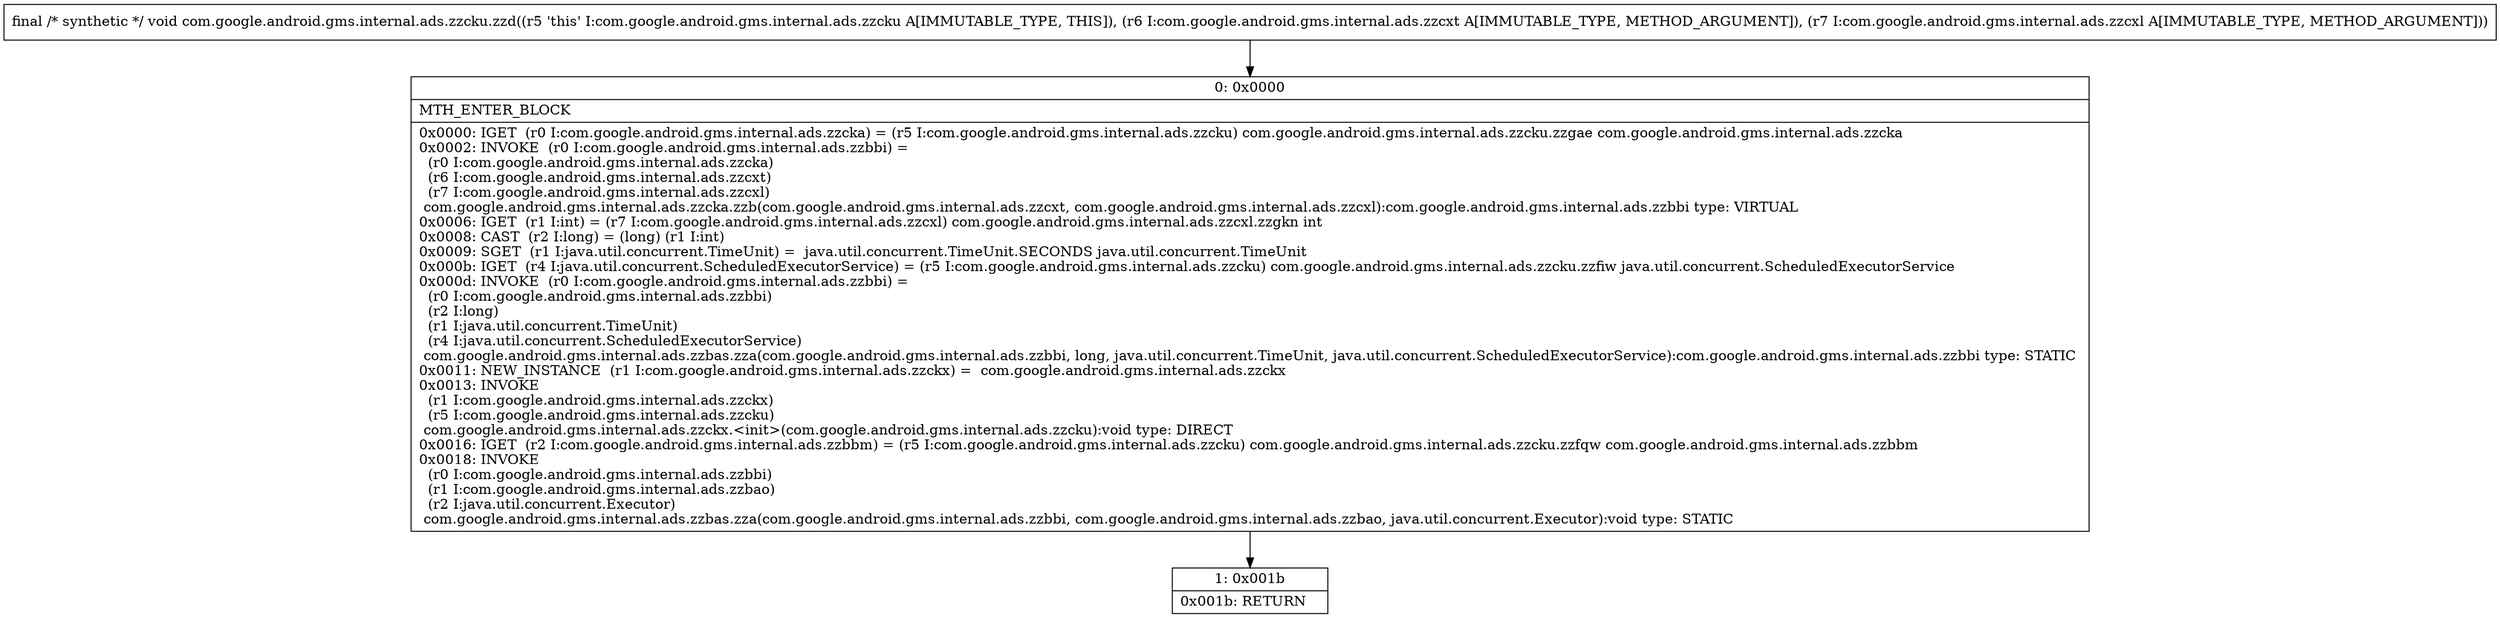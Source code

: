 digraph "CFG forcom.google.android.gms.internal.ads.zzcku.zzd(Lcom\/google\/android\/gms\/internal\/ads\/zzcxt;Lcom\/google\/android\/gms\/internal\/ads\/zzcxl;)V" {
Node_0 [shape=record,label="{0\:\ 0x0000|MTH_ENTER_BLOCK\l|0x0000: IGET  (r0 I:com.google.android.gms.internal.ads.zzcka) = (r5 I:com.google.android.gms.internal.ads.zzcku) com.google.android.gms.internal.ads.zzcku.zzgae com.google.android.gms.internal.ads.zzcka \l0x0002: INVOKE  (r0 I:com.google.android.gms.internal.ads.zzbbi) = \l  (r0 I:com.google.android.gms.internal.ads.zzcka)\l  (r6 I:com.google.android.gms.internal.ads.zzcxt)\l  (r7 I:com.google.android.gms.internal.ads.zzcxl)\l com.google.android.gms.internal.ads.zzcka.zzb(com.google.android.gms.internal.ads.zzcxt, com.google.android.gms.internal.ads.zzcxl):com.google.android.gms.internal.ads.zzbbi type: VIRTUAL \l0x0006: IGET  (r1 I:int) = (r7 I:com.google.android.gms.internal.ads.zzcxl) com.google.android.gms.internal.ads.zzcxl.zzgkn int \l0x0008: CAST  (r2 I:long) = (long) (r1 I:int) \l0x0009: SGET  (r1 I:java.util.concurrent.TimeUnit) =  java.util.concurrent.TimeUnit.SECONDS java.util.concurrent.TimeUnit \l0x000b: IGET  (r4 I:java.util.concurrent.ScheduledExecutorService) = (r5 I:com.google.android.gms.internal.ads.zzcku) com.google.android.gms.internal.ads.zzcku.zzfiw java.util.concurrent.ScheduledExecutorService \l0x000d: INVOKE  (r0 I:com.google.android.gms.internal.ads.zzbbi) = \l  (r0 I:com.google.android.gms.internal.ads.zzbbi)\l  (r2 I:long)\l  (r1 I:java.util.concurrent.TimeUnit)\l  (r4 I:java.util.concurrent.ScheduledExecutorService)\l com.google.android.gms.internal.ads.zzbas.zza(com.google.android.gms.internal.ads.zzbbi, long, java.util.concurrent.TimeUnit, java.util.concurrent.ScheduledExecutorService):com.google.android.gms.internal.ads.zzbbi type: STATIC \l0x0011: NEW_INSTANCE  (r1 I:com.google.android.gms.internal.ads.zzckx) =  com.google.android.gms.internal.ads.zzckx \l0x0013: INVOKE  \l  (r1 I:com.google.android.gms.internal.ads.zzckx)\l  (r5 I:com.google.android.gms.internal.ads.zzcku)\l com.google.android.gms.internal.ads.zzckx.\<init\>(com.google.android.gms.internal.ads.zzcku):void type: DIRECT \l0x0016: IGET  (r2 I:com.google.android.gms.internal.ads.zzbbm) = (r5 I:com.google.android.gms.internal.ads.zzcku) com.google.android.gms.internal.ads.zzcku.zzfqw com.google.android.gms.internal.ads.zzbbm \l0x0018: INVOKE  \l  (r0 I:com.google.android.gms.internal.ads.zzbbi)\l  (r1 I:com.google.android.gms.internal.ads.zzbao)\l  (r2 I:java.util.concurrent.Executor)\l com.google.android.gms.internal.ads.zzbas.zza(com.google.android.gms.internal.ads.zzbbi, com.google.android.gms.internal.ads.zzbao, java.util.concurrent.Executor):void type: STATIC \l}"];
Node_1 [shape=record,label="{1\:\ 0x001b|0x001b: RETURN   \l}"];
MethodNode[shape=record,label="{final \/* synthetic *\/ void com.google.android.gms.internal.ads.zzcku.zzd((r5 'this' I:com.google.android.gms.internal.ads.zzcku A[IMMUTABLE_TYPE, THIS]), (r6 I:com.google.android.gms.internal.ads.zzcxt A[IMMUTABLE_TYPE, METHOD_ARGUMENT]), (r7 I:com.google.android.gms.internal.ads.zzcxl A[IMMUTABLE_TYPE, METHOD_ARGUMENT])) }"];
MethodNode -> Node_0;
Node_0 -> Node_1;
}

